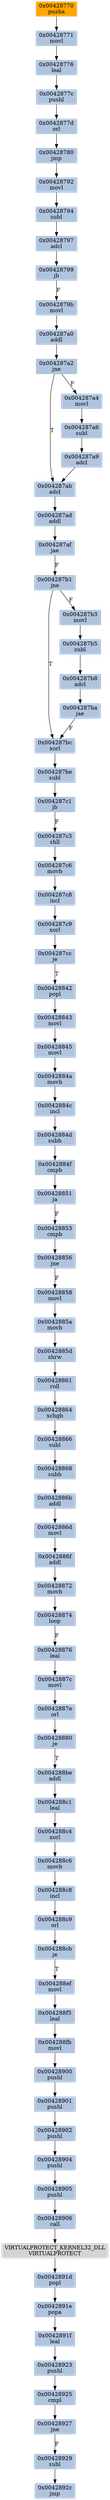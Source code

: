 strict digraph G {
	graph [bgcolor=transparent,
		name=G
	];
	node [color=lightsteelblue,
		fillcolor=lightsteelblue,
		shape=rectangle,
		style=filled
	];
	"0x00428925"	[label="0x00428925
cmpl"];
	"0x00428927"	[label="0x00428927
jne"];
	"0x00428925" -> "0x00428927"	[color="#000000"];
	"0x00428923"	[label="0x00428923
pushl"];
	"0x00428923" -> "0x00428925"	[color="#000000"];
	"0x004287ad"	[label="0x004287ad
addl"];
	"0x004287af"	[label="0x004287af
jae"];
	"0x004287ad" -> "0x004287af"	[color="#000000"];
	"0x00428864"	[label="0x00428864
xchgb"];
	"0x00428866"	[label="0x00428866
subl"];
	"0x00428864" -> "0x00428866"	[color="#000000"];
	"0x0042891d"	[label="0x0042891d
popl"];
	"0x0042891e"	[label="0x0042891e
popa"];
	"0x0042891d" -> "0x0042891e"	[color="#000000"];
	"0x00428858"	[label="0x00428858
movl"];
	"0x0042885a"	[label="0x0042885a
movb"];
	"0x00428858" -> "0x0042885a"	[color="#000000"];
	"0x004287a9"	[label="0x004287a9
adcl"];
	"0x004287ab"	[label="0x004287ab
adcl"];
	"0x004287a9" -> "0x004287ab"	[color="#000000"];
	"0x00428770"	[color=lightgrey,
		fillcolor=orange,
		label="0x00428770
pusha"];
	"0x00428771"	[label="0x00428771
movl"];
	"0x00428770" -> "0x00428771"	[color="#000000"];
	"0x004287cc"	[label="0x004287cc
je"];
	"0x00428842"	[label="0x00428842
popl"];
	"0x004287cc" -> "0x00428842"	[color="#000000",
		label=T];
	"0x0042877c"	[label="0x0042877c
pushl"];
	"0x0042877d"	[label="0x0042877d
orl"];
	"0x0042877c" -> "0x0042877d"	[color="#000000"];
	"0x0042887e"	[label="0x0042887e
orl"];
	"0x00428880"	[label="0x00428880
je"];
	"0x0042887e" -> "0x00428880"	[color="#000000"];
	VIRTUALPROTECT_KERNEL32_DLL	[color=lightgrey,
		fillcolor=lightgrey,
		label="VIRTUALPROTECT_KERNEL32_DLL
VIRTUALPROTECT"];
	VIRTUALPROTECT_KERNEL32_DLL -> "0x0042891d"	[color="#000000"];
	"0x00428874"	[label="0x00428874
loop"];
	"0x00428876"	[label="0x00428876
leal"];
	"0x00428874" -> "0x00428876"	[color="#000000",
		label=F];
	"0x004288c9"	[label="0x004288c9
orl"];
	"0x004288cb"	[label="0x004288cb
je"];
	"0x004288c9" -> "0x004288cb"	[color="#000000"];
	"0x004287a2"	[label="0x004287a2
jne"];
	"0x004287a4"	[label="0x004287a4
movl"];
	"0x004287a2" -> "0x004287a4"	[color="#000000",
		label=F];
	"0x004287a2" -> "0x004287ab"	[color="#000000",
		label=T];
	"0x0042879b"	[label="0x0042879b
movl"];
	"0x004287a0"	[label="0x004287a0
addl"];
	"0x0042879b" -> "0x004287a0"	[color="#000000"];
	"0x00428902"	[label="0x00428902
pushl"];
	"0x00428904"	[label="0x00428904
pushl"];
	"0x00428902" -> "0x00428904"	[color="#000000"];
	"0x0042887c"	[label="0x0042887c
movl"];
	"0x0042887c" -> "0x0042887e"	[color="#000000"];
	"0x004287c6"	[label="0x004287c6
movb"];
	"0x004287c8"	[label="0x004287c8
incl"];
	"0x004287c6" -> "0x004287c8"	[color="#000000"];
	"0x004287c9"	[label="0x004287c9
xorl"];
	"0x004287c8" -> "0x004287c9"	[color="#000000"];
	"0x00428905"	[label="0x00428905
pushl"];
	"0x00428904" -> "0x00428905"	[color="#000000"];
	"0x00428797"	[label="0x00428797
adcl"];
	"0x00428799"	[label="0x00428799
jb"];
	"0x00428797" -> "0x00428799"	[color="#000000"];
	"0x00428906"	[label="0x00428906
call"];
	"0x00428905" -> "0x00428906"	[color="#000000"];
	"0x004287c9" -> "0x004287cc"	[color="#000000"];
	"0x00428780"	[label="0x00428780
jmp"];
	"0x00428792"	[label="0x00428792
movl"];
	"0x00428780" -> "0x00428792"	[color="#000000"];
	"0x00428776"	[label="0x00428776
leal"];
	"0x00428771" -> "0x00428776"	[color="#000000"];
	"0x00428906" -> VIRTUALPROTECT_KERNEL32_DLL	[color="#000000"];
	"0x004288ef"	[label="0x004288ef
movl"];
	"0x004288f5"	[label="0x004288f5
leal"];
	"0x004288ef" -> "0x004288f5"	[color="#000000"];
	"0x00428868"	[label="0x00428868
subb"];
	"0x0042886b"	[label="0x0042886b
addl"];
	"0x00428868" -> "0x0042886b"	[color="#000000"];
	"0x00428794"	[label="0x00428794
subl"];
	"0x00428794" -> "0x00428797"	[color="#000000"];
	"0x00428843"	[label="0x00428843
movl"];
	"0x00428842" -> "0x00428843"	[color="#000000"];
	"0x00428866" -> "0x00428868"	[color="#000000"];
	"0x0042886d"	[label="0x0042886d
movl"];
	"0x0042886b" -> "0x0042886d"	[color="#000000"];
	"0x0042884a"	[label="0x0042884a
movb"];
	"0x0042884c"	[label="0x0042884c
incl"];
	"0x0042884a" -> "0x0042884c"	[color="#000000"];
	"0x00428776" -> "0x0042877c"	[color="#000000"];
	"0x00428845"	[label="0x00428845
movl"];
	"0x00428843" -> "0x00428845"	[color="#000000"];
	"0x004287a0" -> "0x004287a2"	[color="#000000"];
	"0x0042891f"	[label="0x0042891f
leal"];
	"0x0042891e" -> "0x0042891f"	[color="#000000"];
	"0x004288c4"	[label="0x004288c4
xorl"];
	"0x004288c6"	[label="0x004288c6
movb"];
	"0x004288c4" -> "0x004288c6"	[color="#000000"];
	"0x00428799" -> "0x0042879b"	[color="#000000",
		label=F];
	"0x004287b1"	[label="0x004287b1
jne"];
	"0x004287af" -> "0x004287b1"	[color="#000000",
		label=F];
	"0x0042884d"	[label="0x0042884d
subb"];
	"0x0042884f"	[label="0x0042884f
cmpb"];
	"0x0042884d" -> "0x0042884f"	[color="#000000"];
	"0x0042884c" -> "0x0042884d"	[color="#000000"];
	"0x004287ba"	[label="0x004287ba
jae"];
	"0x004287bc"	[label="0x004287bc
xorl"];
	"0x004287ba" -> "0x004287bc"	[color="#000000",
		label=F];
	"0x00428845" -> "0x0042884a"	[color="#000000"];
	"0x00428872"	[label="0x00428872
movb"];
	"0x00428872" -> "0x00428874"	[color="#000000"];
	"0x00428856"	[label="0x00428856
jne"];
	"0x00428856" -> "0x00428858"	[color="#000000",
		label=F];
	"0x0042891f" -> "0x00428923"	[color="#000000"];
	"0x00428861"	[label="0x00428861
roll"];
	"0x00428861" -> "0x00428864"	[color="#000000"];
	"0x004288be"	[label="0x004288be
addl"];
	"0x004288c1"	[label="0x004288c1
leal"];
	"0x004288be" -> "0x004288c1"	[color="#000000"];
	"0x004287be"	[label="0x004287be
subl"];
	"0x004287c1"	[label="0x004287c1
jb"];
	"0x004287be" -> "0x004287c1"	[color="#000000"];
	"0x00428901"	[label="0x00428901
pushl"];
	"0x00428901" -> "0x00428902"	[color="#000000"];
	"0x0042886f"	[label="0x0042886f
addl"];
	"0x0042886f" -> "0x00428872"	[color="#000000"];
	"0x0042885d"	[label="0x0042885d
shrw"];
	"0x0042885d" -> "0x00428861"	[color="#000000"];
	"0x0042892c"	[label="0x0042892c
jmp"];
	"0x004287c3"	[label="0x004287c3
shll"];
	"0x004287c1" -> "0x004287c3"	[color="#000000",
		label=F];
	"0x004287b8"	[label="0x004287b8
adcl"];
	"0x004287b8" -> "0x004287ba"	[color="#000000"];
	"0x0042886d" -> "0x0042886f"	[color="#000000"];
	"0x004287a6"	[label="0x004287a6
subl"];
	"0x004287a4" -> "0x004287a6"	[color="#000000"];
	"0x0042885a" -> "0x0042885d"	[color="#000000"];
	"0x00428880" -> "0x004288be"	[color="#000000",
		label=T];
	"0x004288c8"	[label="0x004288c8
incl"];
	"0x004288c6" -> "0x004288c8"	[color="#000000"];
	"0x004287c3" -> "0x004287c6"	[color="#000000"];
	"0x004287b1" -> "0x004287bc"	[color="#000000",
		label=T];
	"0x004287b3"	[label="0x004287b3
movl"];
	"0x004287b1" -> "0x004287b3"	[color="#000000",
		label=F];
	"0x004287bc" -> "0x004287be"	[color="#000000"];
	"0x004288cb" -> "0x004288ef"	[color="#000000",
		label=T];
	"0x00428792" -> "0x00428794"	[color="#000000"];
	"0x00428851"	[label="0x00428851
ja"];
	"0x00428853"	[label="0x00428853
cmpb"];
	"0x00428851" -> "0x00428853"	[color="#000000",
		label=F];
	"0x004288c8" -> "0x004288c9"	[color="#000000"];
	"0x004288c1" -> "0x004288c4"	[color="#000000"];
	"0x00428929"	[label="0x00428929
subl"];
	"0x00428927" -> "0x00428929"	[color="#000000",
		label=F];
	"0x00428853" -> "0x00428856"	[color="#000000"];
	"0x004287b5"	[label="0x004287b5
subl"];
	"0x004287b5" -> "0x004287b8"	[color="#000000"];
	"0x004287a6" -> "0x004287a9"	[color="#000000"];
	"0x00428929" -> "0x0042892c"	[color="#000000"];
	"0x004287ab" -> "0x004287ad"	[color="#000000"];
	"0x004288fb"	[label="0x004288fb
movl"];
	"0x004288f5" -> "0x004288fb"	[color="#000000"];
	"0x00428900"	[label="0x00428900
pushl"];
	"0x004288fb" -> "0x00428900"	[color="#000000"];
	"0x0042884f" -> "0x00428851"	[color="#000000"];
	"0x004287b3" -> "0x004287b5"	[color="#000000"];
	"0x00428900" -> "0x00428901"	[color="#000000"];
	"0x00428876" -> "0x0042887c"	[color="#000000"];
	"0x0042877d" -> "0x00428780"	[color="#000000"];
}
